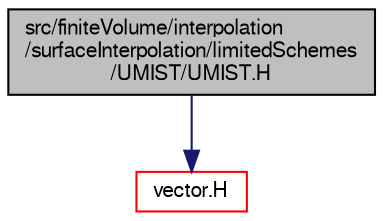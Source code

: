 digraph "src/finiteVolume/interpolation/surfaceInterpolation/limitedSchemes/UMIST/UMIST.H"
{
  bgcolor="transparent";
  edge [fontname="FreeSans",fontsize="10",labelfontname="FreeSans",labelfontsize="10"];
  node [fontname="FreeSans",fontsize="10",shape=record];
  Node0 [label="src/finiteVolume/interpolation\l/surfaceInterpolation/limitedSchemes\l/UMIST/UMIST.H",height=0.2,width=0.4,color="black", fillcolor="grey75", style="filled", fontcolor="black"];
  Node0 -> Node1 [color="midnightblue",fontsize="10",style="solid",fontname="FreeSans"];
  Node1 [label="vector.H",height=0.2,width=0.4,color="red",URL="$a12836.html"];
}
